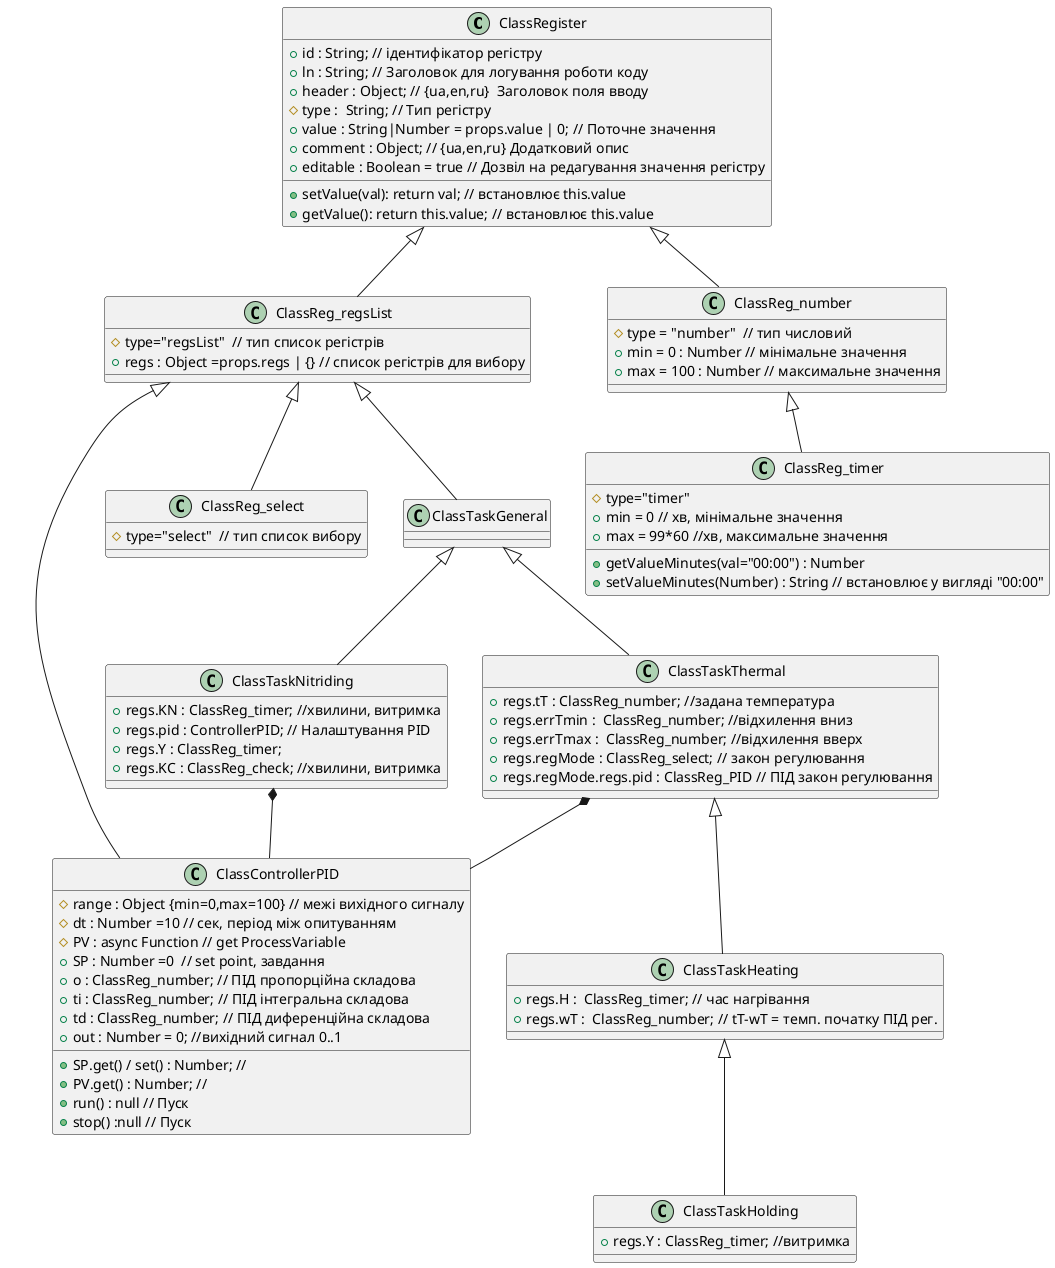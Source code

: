 
@startuml ClassTasks

class ClassRegister { 
    +id : String; // ідентифікатор регістру
    +ln : String; // Заголовок для логування роботи коду
    +header : Object; // {ua,en,ru}  Заголовок поля вводу
    #type :  String; // Тип регістру
    +value : String|Number = props.value | 0; // Поточне значення
    +comment : Object; // {ua,en,ru} Додатковий опис
    +editable : Boolean = true // Дозвіл на редагування значення регістру
    +setValue(val): return val; // встановлює this.value
    +getValue(): return this.value; // встановлює this.value
}

class ClassReg_regsList {
    #type="regsList"  // тип список регістрів
    +regs : Object =props.regs | {} // список регістрів для вибору
}

ClassRegister <|-- ClassReg_regsList

class ClassTaskGeneral {
'    //+regs : Object = props.regs : {} // контейнер для списку регістрів
}

ClassReg_regsList <|-- ClassTaskGeneral

class ClassControllerPID {
    #range : Object {min=0,max=100} // межі вихідного сигналу
    #dt : Number =10 // сек, період між опитуванням
    #PV : async Function // get ProcessVariable
    +SP : Number =0  // set point, завдання
    +o : ClassReg_number; // ПІД пропорційна складова
    +ti : ClassReg_number; // ПІД інтегральна складова
    +td : ClassReg_number; // ПІД диференційна складова
    +out : Number = 0; //вихідний сигнал 0..1
    +SP.get() / set() : Number; //
    +PV.get() : Number; //
    +run() : null // Пуск
    +stop() :null // Пуск
}
ClassReg_regsList <|-- ClassControllerPID
' Поки закон ПОЗ - невикористовуємо
' class POScontroller { 
'     o : ClassReg_number; // неузг.температури
' }

class ClassTaskThermal {
    +regs.tT : ClassReg_number; //задана температура
    +regs.errTmin :  ClassReg_number; //відхилення вниз
    +regs.errTmax :  ClassReg_number; //відхилення вверх
    +regs.regMode : ClassReg_select; // закон регулювання
    ' +regs.regMode.regs.pos : POScontroller; // ПОЗ закон регулювання
    +regs.regMode.regs.pid : ClassReg_PID // ПІД закон регулювання
    
 }

ClassTaskThermal *-- ClassControllerPID
' ClassTaskThermal *-- POScontroller

class ClassTaskHeating {
    +regs.H :  ClassReg_timer; // час нагрівання
    +regs.wT :  ClassReg_number; // tT-wT = темп. початку ПІД рег.
}

class ClassTaskHolding {
    +regs.Y : ClassReg_timer; //витримка 
} 



ClassTaskGeneral <|--  ClassTaskThermal
ClassTaskThermal  <|--  ClassTaskHeating
ClassTaskHeating  <|-- ClassTaskHolding

' -------------  Nitriding Process --------------------------------
class ClassTaskNitriding {
    +regs.KN : ClassReg_timer; //хвилини, витримка 
    +regs.pid : ControllerPID; // Налаштування PID
    +regs.Y : ClassReg_timer;
    +regs.KC : ClassReg_check; //хвилини, витримка

} 
ClassTaskGeneral <|--  ClassTaskNitriding
ClassTaskNitriding *-- ClassControllerPID

class ClassReg_number {
    #type = "number"  // тип числовий
    +min = 0 : Number // мінімальне значення  
    +max = 100 : Number // максимальне значення
}
ClassRegister <|-- ClassReg_number





class ClassReg_select {
    #type="select"  // тип список вибору
}

ClassReg_regsList <|-- ClassReg_select


class ClassReg_timer {
    #type="timer"
    +min = 0 // хв, мінімальне значення  
    +max = 99*60 //хв, максимальне значення
    +getValueMinutes(val="00:00") : Number
    +setValueMinutes(Number) : String // встановлює у вигляді "00:00" 
 }

 ClassReg_number <|-- ClassReg_timer

@enduml



